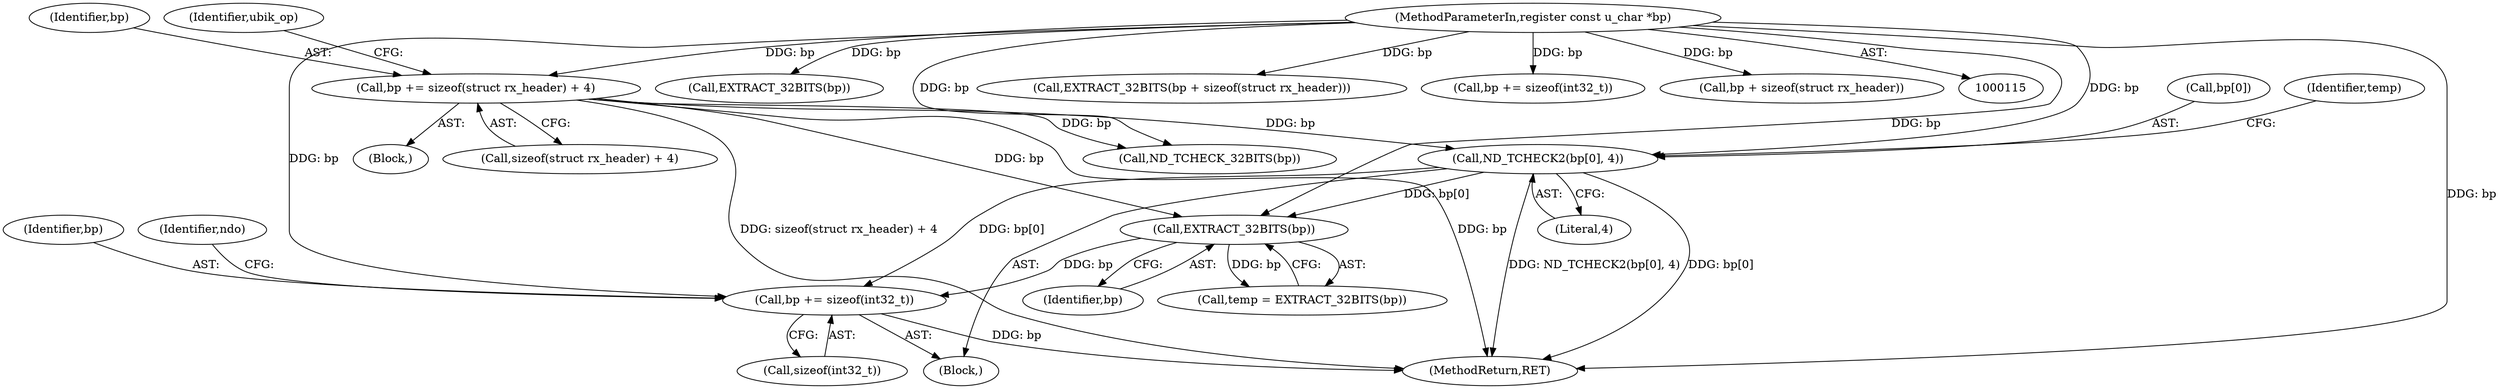 digraph "0_tcpdump_aa0858100096a3490edf93034a80e66a4d61aad5@API" {
"1000156" [label="(Call,bp += sizeof(int32_t))"];
"1000154" [label="(Call,EXTRACT_32BITS(bp))"];
"1000147" [label="(Call,ND_TCHECK2(bp[0], 4))"];
"1000137" [label="(Call,bp += sizeof(struct rx_header) + 4)"];
"1000117" [label="(MethodParameterIn,register const u_char *bp)"];
"1000157" [label="(Identifier,bp)"];
"1000154" [label="(Call,EXTRACT_32BITS(bp))"];
"1000321" [label="(MethodReturn,RET)"];
"1000228" [label="(Call,EXTRACT_32BITS(bp))"];
"1000162" [label="(Identifier,ndo)"];
"1000117" [label="(MethodParameterIn,register const u_char *bp)"];
"1000138" [label="(Identifier,bp)"];
"1000153" [label="(Identifier,temp)"];
"1000156" [label="(Call,bp += sizeof(int32_t))"];
"1000123" [label="(Call,EXTRACT_32BITS(bp + sizeof(struct rx_header)))"];
"1000155" [label="(Identifier,bp)"];
"1000118" [label="(Block,)"];
"1000151" [label="(Literal,4)"];
"1000147" [label="(Call,ND_TCHECK2(bp[0], 4))"];
"1000230" [label="(Call,bp += sizeof(int32_t))"];
"1000145" [label="(Block,)"];
"1000152" [label="(Call,temp = EXTRACT_32BITS(bp))"];
"1000158" [label="(Call,sizeof(int32_t))"];
"1000139" [label="(Call,sizeof(struct rx_header) + 4)"];
"1000137" [label="(Call,bp += sizeof(struct rx_header) + 4)"];
"1000148" [label="(Call,bp[0])"];
"1000224" [label="(Call,ND_TCHECK_32BITS(bp))"];
"1000124" [label="(Call,bp + sizeof(struct rx_header))"];
"1000144" [label="(Identifier,ubik_op)"];
"1000156" -> "1000145"  [label="AST: "];
"1000156" -> "1000158"  [label="CFG: "];
"1000157" -> "1000156"  [label="AST: "];
"1000158" -> "1000156"  [label="AST: "];
"1000162" -> "1000156"  [label="CFG: "];
"1000156" -> "1000321"  [label="DDG: bp"];
"1000154" -> "1000156"  [label="DDG: bp"];
"1000147" -> "1000156"  [label="DDG: bp[0]"];
"1000117" -> "1000156"  [label="DDG: bp"];
"1000154" -> "1000152"  [label="AST: "];
"1000154" -> "1000155"  [label="CFG: "];
"1000155" -> "1000154"  [label="AST: "];
"1000152" -> "1000154"  [label="CFG: "];
"1000154" -> "1000152"  [label="DDG: bp"];
"1000147" -> "1000154"  [label="DDG: bp[0]"];
"1000137" -> "1000154"  [label="DDG: bp"];
"1000117" -> "1000154"  [label="DDG: bp"];
"1000147" -> "1000145"  [label="AST: "];
"1000147" -> "1000151"  [label="CFG: "];
"1000148" -> "1000147"  [label="AST: "];
"1000151" -> "1000147"  [label="AST: "];
"1000153" -> "1000147"  [label="CFG: "];
"1000147" -> "1000321"  [label="DDG: bp[0]"];
"1000147" -> "1000321"  [label="DDG: ND_TCHECK2(bp[0], 4)"];
"1000137" -> "1000147"  [label="DDG: bp"];
"1000117" -> "1000147"  [label="DDG: bp"];
"1000137" -> "1000118"  [label="AST: "];
"1000137" -> "1000139"  [label="CFG: "];
"1000138" -> "1000137"  [label="AST: "];
"1000139" -> "1000137"  [label="AST: "];
"1000144" -> "1000137"  [label="CFG: "];
"1000137" -> "1000321"  [label="DDG: sizeof(struct rx_header) + 4"];
"1000137" -> "1000321"  [label="DDG: bp"];
"1000117" -> "1000137"  [label="DDG: bp"];
"1000137" -> "1000224"  [label="DDG: bp"];
"1000117" -> "1000115"  [label="AST: "];
"1000117" -> "1000321"  [label="DDG: bp"];
"1000117" -> "1000123"  [label="DDG: bp"];
"1000117" -> "1000124"  [label="DDG: bp"];
"1000117" -> "1000224"  [label="DDG: bp"];
"1000117" -> "1000228"  [label="DDG: bp"];
"1000117" -> "1000230"  [label="DDG: bp"];
}
